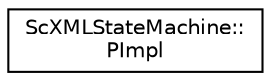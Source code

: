 digraph "Graphical Class Hierarchy"
{
 // LATEX_PDF_SIZE
  edge [fontname="Helvetica",fontsize="10",labelfontname="Helvetica",labelfontsize="10"];
  node [fontname="Helvetica",fontsize="10",shape=record];
  rankdir="LR";
  Node0 [label="ScXMLStateMachine::\lPImpl",height=0.2,width=0.4,color="black", fillcolor="white", style="filled",URL="$classScXMLStateMachine_1_1PImpl.html",tooltip=" "];
}
